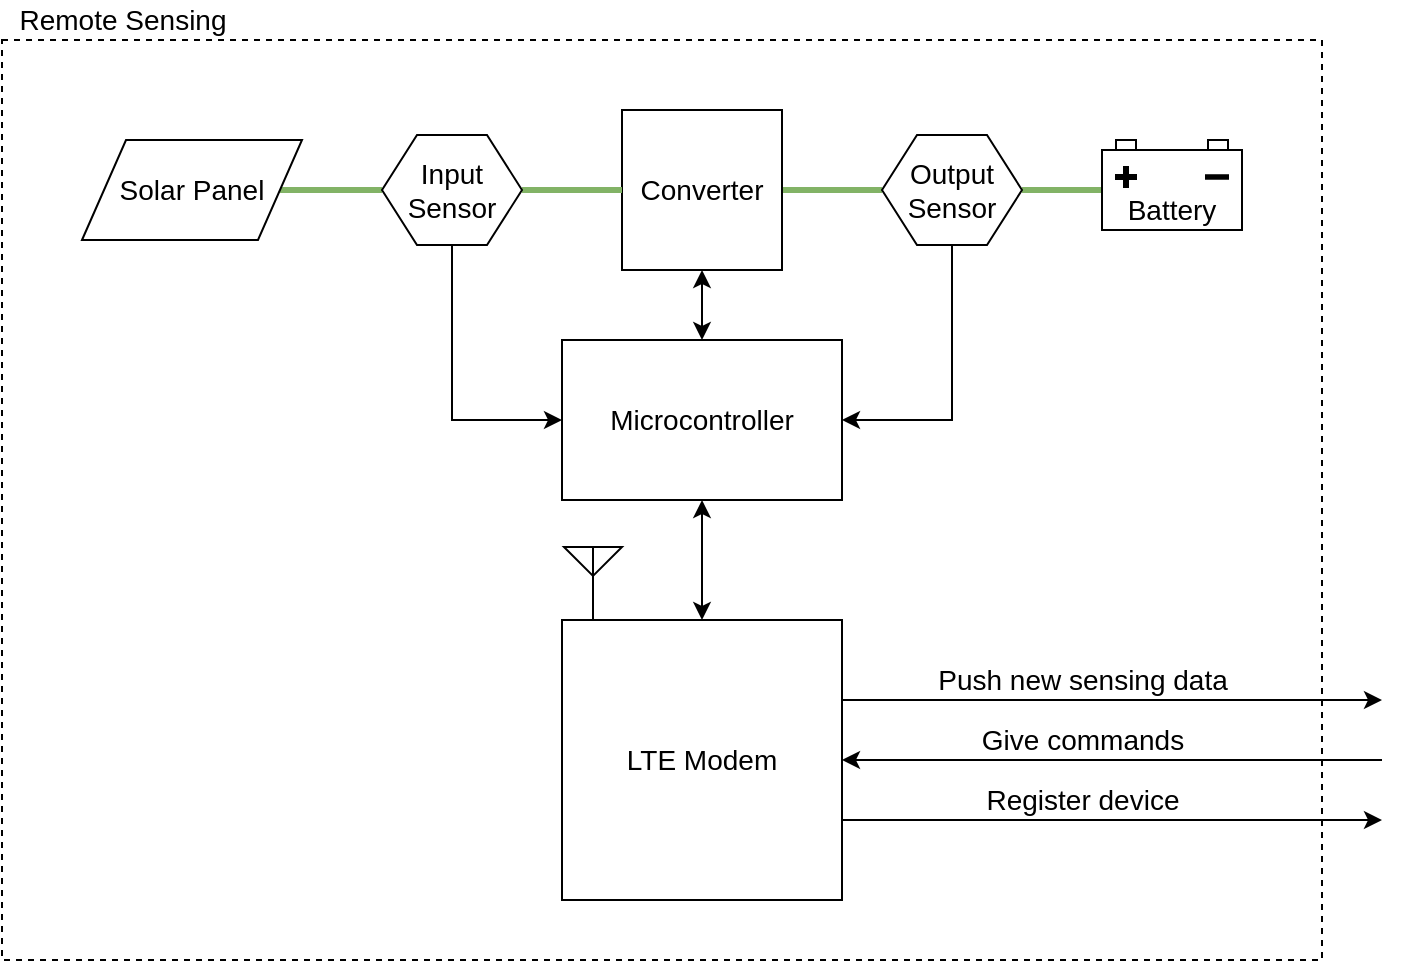 <mxfile version="12.9.3" type="device"><diagram id="F6C0qdNgFmhBdd7p-WNN" name="Page-1"><mxGraphModel dx="780" dy="1183" grid="1" gridSize="10" guides="1" tooltips="1" connect="1" arrows="1" fold="1" page="1" pageScale="1" pageWidth="827" pageHeight="1169" math="0" shadow="0"><root><mxCell id="0"/><mxCell id="1" parent="0"/><mxCell id="DEXSWMpo7l23XRFArZPN-38" value="" style="rounded=0;whiteSpace=wrap;html=1;shadow=0;dashed=1;fontSize=14;" parent="1" vertex="1"><mxGeometry x="40" y="60" width="660" height="460" as="geometry"/></mxCell><mxCell id="DEXSWMpo7l23XRFArZPN-17" style="edgeStyle=orthogonalEdgeStyle;rounded=0;orthogonalLoop=1;jettySize=auto;html=1;exitX=1;exitY=0.5;exitDx=0;exitDy=0;entryX=0;entryY=0.5;entryDx=0;entryDy=0;endArrow=none;endFill=0;strokeWidth=3;fillColor=#d5e8d4;strokeColor=#82b366;fontSize=14;" parent="1" source="DEXSWMpo7l23XRFArZPN-3" target="DEXSWMpo7l23XRFArZPN-7" edge="1"><mxGeometry relative="1" as="geometry"/></mxCell><mxCell id="DEXSWMpo7l23XRFArZPN-3" value="Solar Panel" style="shape=parallelogram;perimeter=parallelogramPerimeter;whiteSpace=wrap;html=1;shadow=0;gradientColor=#ffffff;fontSize=14;" parent="1" vertex="1"><mxGeometry x="80" y="110" width="110" height="50" as="geometry"/></mxCell><mxCell id="DEXSWMpo7l23XRFArZPN-29" style="edgeStyle=orthogonalEdgeStyle;rounded=0;orthogonalLoop=1;jettySize=auto;html=1;exitX=1;exitY=0.5;exitDx=0;exitDy=0;endArrow=none;endFill=0;strokeWidth=3;fillColor=#d5e8d4;strokeColor=#82b366;fontSize=14;" parent="1" source="DEXSWMpo7l23XRFArZPN-5" target="DEXSWMpo7l23XRFArZPN-8" edge="1"><mxGeometry relative="1" as="geometry"/></mxCell><mxCell id="IDdgYco7neciCSX-gq7B-2" style="edgeStyle=none;rounded=0;orthogonalLoop=1;jettySize=auto;html=1;exitX=0.5;exitY=1;exitDx=0;exitDy=0;entryX=0.5;entryY=0;entryDx=0;entryDy=0;startArrow=classic;startFill=1;endArrow=classic;endFill=1;strokeWidth=1;fontSize=14;" edge="1" parent="1" source="DEXSWMpo7l23XRFArZPN-5" target="DEXSWMpo7l23XRFArZPN-24"><mxGeometry relative="1" as="geometry"/></mxCell><mxCell id="DEXSWMpo7l23XRFArZPN-5" value="Converter" style="rounded=0;whiteSpace=wrap;html=1;shadow=0;gradientColor=none;fontSize=14;" parent="1" vertex="1"><mxGeometry x="350" y="95" width="80" height="80" as="geometry"/></mxCell><mxCell id="DEXSWMpo7l23XRFArZPN-18" style="edgeStyle=orthogonalEdgeStyle;rounded=0;orthogonalLoop=1;jettySize=auto;html=1;exitX=1;exitY=0.5;exitDx=0;exitDy=0;entryX=0;entryY=0.5;entryDx=0;entryDy=0;endArrow=none;endFill=0;strokeWidth=3;fillColor=#d5e8d4;strokeColor=#82b366;fontSize=14;" parent="1" source="DEXSWMpo7l23XRFArZPN-7" target="DEXSWMpo7l23XRFArZPN-5" edge="1"><mxGeometry relative="1" as="geometry"/></mxCell><mxCell id="DEXSWMpo7l23XRFArZPN-25" style="edgeStyle=orthogonalEdgeStyle;rounded=0;orthogonalLoop=1;jettySize=auto;html=1;exitX=0.5;exitY=1;exitDx=0;exitDy=0;entryX=0;entryY=0.5;entryDx=0;entryDy=0;fontSize=14;" parent="1" source="DEXSWMpo7l23XRFArZPN-7" target="DEXSWMpo7l23XRFArZPN-24" edge="1"><mxGeometry relative="1" as="geometry"/></mxCell><mxCell id="DEXSWMpo7l23XRFArZPN-7" value="Input&lt;br&gt;Sensor" style="shape=hexagon;perimeter=hexagonPerimeter2;whiteSpace=wrap;html=1;shadow=0;gradientColor=none;fontSize=14;" parent="1" vertex="1"><mxGeometry x="230" y="107.5" width="70" height="55" as="geometry"/></mxCell><mxCell id="DEXSWMpo7l23XRFArZPN-20" style="edgeStyle=orthogonalEdgeStyle;rounded=0;orthogonalLoop=1;jettySize=auto;html=1;exitX=1;exitY=0.5;exitDx=0;exitDy=0;endArrow=none;endFill=0;strokeWidth=3;fillColor=#d5e8d4;strokeColor=#82b366;fontSize=14;" parent="1" source="DEXSWMpo7l23XRFArZPN-8" target="DEXSWMpo7l23XRFArZPN-10" edge="1"><mxGeometry relative="1" as="geometry"/></mxCell><mxCell id="DEXSWMpo7l23XRFArZPN-26" style="edgeStyle=orthogonalEdgeStyle;rounded=0;orthogonalLoop=1;jettySize=auto;html=1;exitX=0.5;exitY=1;exitDx=0;exitDy=0;entryX=1;entryY=0.5;entryDx=0;entryDy=0;fontSize=14;" parent="1" source="DEXSWMpo7l23XRFArZPN-8" target="DEXSWMpo7l23XRFArZPN-24" edge="1"><mxGeometry relative="1" as="geometry"/></mxCell><mxCell id="DEXSWMpo7l23XRFArZPN-8" value="Output&lt;br&gt;Sensor" style="shape=hexagon;perimeter=hexagonPerimeter2;whiteSpace=wrap;html=1;shadow=0;gradientColor=none;fontSize=14;" parent="1" vertex="1"><mxGeometry x="480" y="107.5" width="70" height="55" as="geometry"/></mxCell><mxCell id="DEXSWMpo7l23XRFArZPN-10" value="" style="rounded=0;whiteSpace=wrap;html=1;shadow=0;gradientColor=none;fontSize=14;" parent="1" vertex="1"><mxGeometry x="590" y="115" width="70" height="40" as="geometry"/></mxCell><mxCell id="DEXSWMpo7l23XRFArZPN-11" value="" style="shape=cross;whiteSpace=wrap;html=1;shadow=0;gradientColor=none;fillColor=#000000;fontSize=14;" parent="1" vertex="1"><mxGeometry x="597" y="123.5" width="10" height="10" as="geometry"/></mxCell><mxCell id="DEXSWMpo7l23XRFArZPN-14" value="" style="rounded=0;whiteSpace=wrap;html=1;shadow=0;fillColor=#000000;gradientColor=none;fontSize=14;" parent="1" vertex="1"><mxGeometry x="642" y="127.62" width="11" height="1.75" as="geometry"/></mxCell><mxCell id="DEXSWMpo7l23XRFArZPN-15" value="" style="rounded=0;whiteSpace=wrap;html=1;shadow=0;fontSize=14;" parent="1" vertex="1"><mxGeometry x="597" y="110" width="10" height="5" as="geometry"/></mxCell><mxCell id="DEXSWMpo7l23XRFArZPN-16" value="" style="rounded=0;whiteSpace=wrap;html=1;shadow=0;fontSize=14;" parent="1" vertex="1"><mxGeometry x="643" y="110" width="10" height="5" as="geometry"/></mxCell><mxCell id="DEXSWMpo7l23XRFArZPN-21" value="Battery" style="text;html=1;strokeColor=none;fillColor=none;align=center;verticalAlign=middle;whiteSpace=wrap;rounded=0;shadow=0;fontSize=14;" parent="1" vertex="1"><mxGeometry x="605" y="135" width="40" height="20" as="geometry"/></mxCell><mxCell id="DEXSWMpo7l23XRFArZPN-37" style="edgeStyle=orthogonalEdgeStyle;rounded=0;orthogonalLoop=1;jettySize=auto;html=1;exitX=0.5;exitY=1;exitDx=0;exitDy=0;entryX=0.5;entryY=0;entryDx=0;entryDy=0;endArrow=classic;endFill=1;strokeWidth=1;fontSize=14;startArrow=classic;startFill=1;" parent="1" source="DEXSWMpo7l23XRFArZPN-24" target="DEXSWMpo7l23XRFArZPN-32" edge="1"><mxGeometry relative="1" as="geometry"/></mxCell><mxCell id="DEXSWMpo7l23XRFArZPN-24" value="Microcontroller" style="rounded=0;whiteSpace=wrap;html=1;shadow=0;gradientColor=none;fontSize=14;" parent="1" vertex="1"><mxGeometry x="320" y="210" width="140" height="80" as="geometry"/></mxCell><mxCell id="DEXSWMpo7l23XRFArZPN-32" value="LTE Modem" style="rounded=0;whiteSpace=wrap;html=1;shadow=0;fontSize=14;" parent="1" vertex="1"><mxGeometry x="320" y="350" width="140" height="140" as="geometry"/></mxCell><mxCell id="DEXSWMpo7l23XRFArZPN-39" value="Remote Sensing" style="text;html=1;align=center;verticalAlign=middle;resizable=0;points=[];autosize=1;fontSize=14;" parent="1" vertex="1"><mxGeometry x="40" y="40" width="120" height="20" as="geometry"/></mxCell><mxCell id="DEXSWMpo7l23XRFArZPN-41" style="edgeStyle=orthogonalEdgeStyle;rounded=0;orthogonalLoop=1;jettySize=auto;html=1;exitX=1;exitY=0.25;exitDx=0;exitDy=0;endArrow=classic;endFill=1;strokeWidth=1;fontSize=14;" parent="1" edge="1"><mxGeometry relative="1" as="geometry"><mxPoint x="460" y="420" as="targetPoint"/><mxPoint x="730.0" y="420.034" as="sourcePoint"/></mxGeometry></mxCell><mxCell id="DEXSWMpo7l23XRFArZPN-42" style="edgeStyle=orthogonalEdgeStyle;rounded=0;orthogonalLoop=1;jettySize=auto;html=1;exitX=1;exitY=0.25;exitDx=0;exitDy=0;endArrow=classic;endFill=1;strokeWidth=1;fontSize=14;" parent="1" edge="1"><mxGeometry relative="1" as="geometry"><mxPoint x="730.0" y="450.034" as="targetPoint"/><mxPoint x="460" y="450" as="sourcePoint"/></mxGeometry></mxCell><mxCell id="DEXSWMpo7l23XRFArZPN-43" style="edgeStyle=orthogonalEdgeStyle;rounded=0;orthogonalLoop=1;jettySize=auto;html=1;exitX=1;exitY=0.25;exitDx=0;exitDy=0;endArrow=classic;endFill=1;strokeWidth=1;fontSize=14;" parent="1" edge="1"><mxGeometry relative="1" as="geometry"><mxPoint x="730.0" y="390.034" as="targetPoint"/><mxPoint x="460.0" y="390" as="sourcePoint"/></mxGeometry></mxCell><mxCell id="DEXSWMpo7l23XRFArZPN-44" value="Push new sensing data" style="text;html=1;align=center;verticalAlign=middle;resizable=0;points=[];autosize=1;fontSize=14;" parent="1" vertex="1"><mxGeometry x="500" y="370" width="160" height="20" as="geometry"/></mxCell><mxCell id="DEXSWMpo7l23XRFArZPN-45" value="Give commands" style="text;html=1;align=center;verticalAlign=middle;resizable=0;points=[];autosize=1;fontSize=14;" parent="1" vertex="1"><mxGeometry x="520" y="400" width="120" height="20" as="geometry"/></mxCell><mxCell id="DEXSWMpo7l23XRFArZPN-47" value="Register device" style="text;html=1;align=center;verticalAlign=middle;resizable=0;points=[];autosize=1;fontSize=14;" parent="1" vertex="1"><mxGeometry x="525" y="430" width="110" height="20" as="geometry"/></mxCell><mxCell id="DEXSWMpo7l23XRFArZPN-48" value="" style="verticalLabelPosition=bottom;shadow=0;dashed=0;align=center;html=1;verticalAlign=top;shape=mxgraph.electrical.radio.aerial_-_antenna_2;fontSize=14;" parent="1" vertex="1"><mxGeometry x="321" y="313.29" width="29" height="36.71" as="geometry"/></mxCell></root></mxGraphModel></diagram></mxfile>